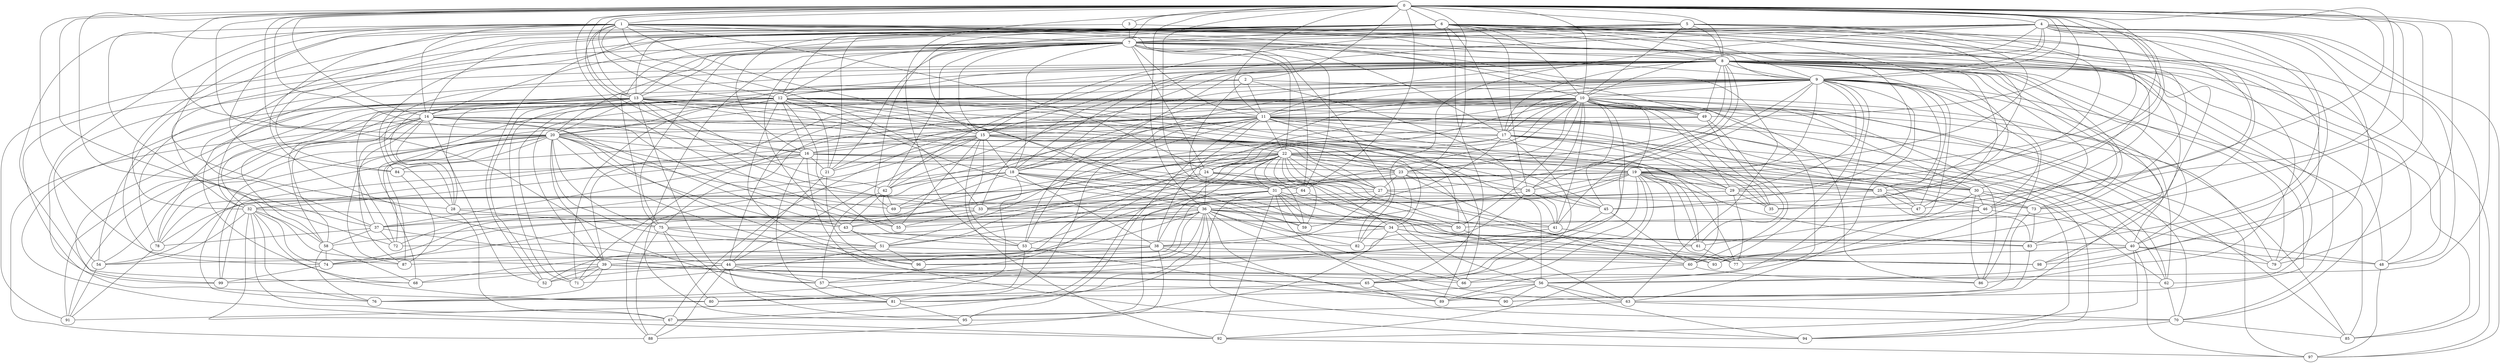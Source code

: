 strict graph "" {
	0	[w=-3];
	1	[w=5];
	0 -- 1	[w=-16];
	2	[w=-13];
	0 -- 2	[w=-14];
	3	[w=4];
	0 -- 3	[w=-3];
	4	[w=15];
	0 -- 4	[w=-13];
	5	[w=15];
	0 -- 5	[w=-4];
	6	[w=-9];
	0 -- 6	[w=12];
	7	[w=-2];
	0 -- 7	[w=-11];
	8	[w=3];
	0 -- 8	[w=13];
	9	[w=-9];
	0 -- 9	[w=-8];
	10	[w=-9];
	0 -- 10	[w=3];
	11	[w=3];
	0 -- 11	[w=-5];
	12	[w=-13];
	0 -- 12	[w=-13];
	13	[w=-15];
	0 -- 13	[w=2];
	14	[w=6];
	0 -- 14	[w=2];
	16	[w=14];
	0 -- 16	[w=-15];
	19	[w=-3];
	0 -- 19	[w=-3];
	20	[w=15];
	0 -- 20	[w=-10];
	23	[w=4];
	0 -- 23	[w=2];
	25	[w=-5];
	0 -- 25	[w=-9];
	29	[w=16];
	0 -- 29	[w=-8];
	31	[w=-9];
	0 -- 31	[w=7];
	34	[w=-6];
	0 -- 34	[w=13];
	35	[w=7];
	0 -- 35	[w=-5];
	36	[w=6];
	0 -- 36	[w=-5];
	37	[w=-11];
	0 -- 37	[w=2];
	39	[w=14];
	0 -- 39	[w=-16];
	43	[w=-16];
	0 -- 43	[w=-16];
	46	[w=-8];
	0 -- 46	[w=8];
	49	[w=-13];
	0 -- 49	[w=-3];
	53	[w=-12];
	0 -- 53	[w=-16];
	55	[w=-3];
	0 -- 55	[w=5];
	56	[w=-4];
	0 -- 56	[w=-2];
	57	[w=-13];
	0 -- 57	[w=-7];
	64	[w=-10];
	0 -- 64	[w=-16];
	79	[w=4];
	0 -- 79	[w=-16];
	87	[w=-3];
	0 -- 87	[w=5];
	98	[w=-11];
	0 -- 98	[w=7];
	1 -- 7	[w=-11];
	1 -- 8	[w=-16];
	1 -- 9	[w=-9];
	1 -- 10	[w=9];
	1 -- 12	[w=-10];
	1 -- 13	[w=-13];
	1 -- 14	[w=-10];
	1 -- 16	[w=-12];
	24	[w=-4];
	1 -- 24	[w=-11];
	28	[w=-12];
	1 -- 28	[w=-4];
	33	[w=-7];
	1 -- 33	[w=-3];
	44	[w=-15];
	1 -- 44	[w=15];
	48	[w=-6];
	1 -- 48	[w=-10];
	59	[w=13];
	1 -- 59	[w=-15];
	63	[w=-12];
	1 -- 63	[w=2];
	1 -- 64	[w=5];
	68	[w=-14];
	1 -- 68	[w=5];
	72	[w=-9];
	1 -- 72	[w=11];
	80	[w=2];
	1 -- 80	[w=10];
	84	[w=-16];
	1 -- 84	[w=-7];
	86	[w=-12];
	1 -- 86	[w=-3];
	2 -- 11	[w=-13];
	2 -- 12	[w=-4];
	40	[w=-8];
	2 -- 40	[w=6];
	41	[w=2];
	2 -- 41	[w=-12];
	2 -- 59	[w=-5];
	71	[w=-13];
	2 -- 71	[w=4];
	3 -- 7	[w=8];
	3 -- 25	[w=-7];
	32	[w=11];
	3 -- 32	[w=2];
	4 -- 7	[w=-3];
	4 -- 8	[w=15];
	4 -- 9	[w=4];
	4 -- 10	[w=16];
	4 -- 13	[w=-3];
	4 -- 14	[w=-4];
	18	[w=6];
	4 -- 18	[w=-16];
	30	[w=-4];
	4 -- 30	[w=2];
	4 -- 32	[w=-15];
	4 -- 40	[w=2];
	47	[w=7];
	4 -- 47	[w=6];
	4 -- 48	[w=-11];
	75	[w=-10];
	4 -- 75	[w=-9];
	4 -- 79	[w=-4];
	82	[w=4];
	4 -- 82	[w=-2];
	83	[w=-9];
	4 -- 83	[w=6];
	85	[w=11];
	4 -- 85	[w=-16];
	97	[w=-13];
	4 -- 97	[w=-10];
	5 -- 7	[w=5];
	5 -- 8	[w=7];
	5 -- 10	[w=7];
	15	[w=14];
	5 -- 15	[w=-15];
	5 -- 19	[w=14];
	45	[w=-12];
	5 -- 45	[w=-10];
	70	[w=11];
	5 -- 70	[w=6];
	5 -- 84	[w=-2];
	91	[w=-3];
	5 -- 91	[w=12];
	93	[w=-15];
	5 -- 93	[w=-13];
	6 -- 7	[w=8];
	6 -- 8	[w=-10];
	6 -- 9	[w=3];
	6 -- 10	[w=11];
	6 -- 12	[w=-11];
	6 -- 13	[w=-10];
	6 -- 14	[w=5];
	6 -- 15	[w=14];
	6 -- 16	[w=-10];
	17	[w=-13];
	6 -- 17	[w=5];
	21	[w=10];
	6 -- 21	[w=-12];
	26	[w=-11];
	6 -- 26	[w=7];
	6 -- 35	[w=-15];
	6 -- 37	[w=16];
	6 -- 45	[w=5];
	6 -- 46	[w=-14];
	6 -- 48	[w=13];
	52	[w=-2];
	6 -- 52	[w=-2];
	6 -- 56	[w=-15];
	6 -- 63	[w=-6];
	65	[w=12];
	6 -- 65	[w=-11];
	69	[w=-16];
	6 -- 69	[w=6];
	73	[w=7];
	6 -- 73	[w=4];
	74	[w=-7];
	6 -- 74	[w=-16];
	6 -- 84	[w=12];
	7 -- 8	[w=3];
	7 -- 9	[w=-9];
	7 -- 11	[w=2];
	7 -- 12	[w=-11];
	7 -- 13	[w=-6];
	7 -- 15	[w=-9];
	7 -- 17	[w=-5];
	7 -- 18	[w=8];
	7 -- 20	[w=14];
	7 -- 21	[w=8];
	22	[w=15];
	7 -- 22	[w=2];
	7 -- 24	[w=-13];
	7 -- 32	[w=14];
	42	[w=-15];
	7 -- 42	[w=-3];
	7 -- 43	[w=-16];
	7 -- 49	[w=10];
	7 -- 64	[w=-16];
	7 -- 73	[w=-13];
	7 -- 75	[w=3];
	7 -- 82	[w=-3];
	95	[w=2];
	7 -- 95	[w=12];
	7 -- 98	[w=-7];
	99	[w=-14];
	7 -- 99	[w=-3];
	8 -- 9	[w=-7];
	8 -- 11	[w=-6];
	8 -- 12	[w=-11];
	8 -- 13	[w=6];
	8 -- 15	[w=9];
	8 -- 17	[w=-7];
	8 -- 18	[w=-5];
	8 -- 23	[w=-15];
	8 -- 26	[w=12];
	8 -- 28	[w=-5];
	8 -- 33	[w=-13];
	8 -- 40	[w=14];
	8 -- 41	[w=5];
	8 -- 42	[w=-13];
	8 -- 47	[w=-12];
	8 -- 48	[w=5];
	8 -- 49	[w=-16];
	8 -- 53	[w=15];
	54	[w=-15];
	8 -- 54	[w=3];
	61	[w=-15];
	8 -- 61	[w=-7];
	62	[w=5];
	8 -- 62	[w=-6];
	8 -- 70	[w=-14];
	8 -- 71	[w=-6];
	8 -- 73	[w=7];
	77	[w=2];
	8 -- 77	[w=-12];
	78	[w=2];
	8 -- 78	[w=6];
	8 -- 79	[w=10];
	8 -- 83	[w=12];
	8 -- 85	[w=-12];
	90	[w=-16];
	8 -- 90	[w=-15];
	8 -- 97	[w=-10];
	9 -- 10	[w=-5];
	9 -- 11	[w=7];
	9 -- 17	[w=-14];
	9 -- 18	[w=2];
	9 -- 19	[w=12];
	9 -- 20	[w=14];
	9 -- 24	[w=4];
	9 -- 25	[w=-8];
	27	[w=-6];
	9 -- 27	[w=-6];
	9 -- 28	[w=4];
	9 -- 29	[w=-2];
	9 -- 42	[w=-3];
	9 -- 46	[w=-2];
	9 -- 47	[w=11];
	9 -- 62	[w=-2];
	9 -- 63	[w=-9];
	66	[w=-4];
	9 -- 66	[w=14];
	9 -- 69	[w=-11];
	9 -- 82	[w=4];
	9 -- 85	[w=-5];
	9 -- 86	[w=-14];
	9 -- 93	[w=-10];
	10 -- 11	[w=-7];
	10 -- 17	[w=-7];
	10 -- 19	[w=10];
	10 -- 21	[w=16];
	10 -- 22	[w=-4];
	10 -- 23	[w=-16];
	10 -- 24	[w=-13];
	10 -- 26	[w=-9];
	10 -- 29	[w=-12];
	10 -- 30	[w=13];
	10 -- 31	[w=10];
	10 -- 35	[w=-9];
	10 -- 39	[w=7];
	10 -- 41	[w=4];
	10 -- 44	[w=-8];
	10 -- 45	[w=-12];
	10 -- 49	[w=-13];
	50	[w=5];
	10 -- 50	[w=13];
	10 -- 56	[w=6];
	58	[w=12];
	10 -- 58	[w=8];
	10 -- 65	[w=14];
	67	[w=4];
	10 -- 67	[w=-11];
	10 -- 70	[w=10];
	10 -- 75	[w=13];
	10 -- 85	[w=-3];
	10 -- 86	[w=2];
	96	[w=-2];
	10 -- 96	[w=-2];
	10 -- 97	[w=-4];
	11 -- 15	[w=5];
	11 -- 16	[w=-14];
	11 -- 18	[w=-3];
	11 -- 20	[w=-15];
	11 -- 22	[w=-13];
	11 -- 30	[w=10];
	11 -- 35	[w=6];
	38	[w=3];
	11 -- 38	[w=-5];
	11 -- 42	[w=7];
	11 -- 45	[w=13];
	11 -- 47	[w=-16];
	11 -- 53	[w=-9];
	60	[w=-16];
	11 -- 60	[w=-13];
	11 -- 66	[w=-2];
	11 -- 68	[w=-12];
	11 -- 71	[w=-16];
	11 -- 77	[w=-5];
	11 -- 79	[w=15];
	81	[w=2];
	11 -- 81	[w=14];
	11 -- 85	[w=-8];
	94	[w=5];
	11 -- 94	[w=11];
	11 -- 95	[w=-4];
	12 -- 14	[w=16];
	12 -- 15	[w=7];
	12 -- 16	[w=15];
	12 -- 20	[w=-5];
	12 -- 21	[w=-5];
	12 -- 22	[w=14];
	12 -- 31	[w=12];
	12 -- 32	[w=8];
	12 -- 38	[w=-11];
	12 -- 39	[w=-7];
	12 -- 49	[w=14];
	12 -- 50	[w=2];
	51	[w=-10];
	12 -- 51	[w=-14];
	12 -- 56	[w=-6];
	12 -- 58	[w=-4];
	12 -- 62	[w=8];
	12 -- 67	[w=-10];
	12 -- 78	[w=-11];
	12 -- 79	[w=-15];
	12 -- 82	[w=15];
	12 -- 86	[w=3];
	12 -- 87	[w=-5];
	12 -- 99	[w=15];
	13 -- 14	[w=-16];
	13 -- 19	[w=-11];
	13 -- 20	[w=8];
	13 -- 27	[w=-12];
	13 -- 28	[w=-4];
	13 -- 30	[w=12];
	13 -- 33	[w=-10];
	13 -- 34	[w=12];
	13 -- 37	[w=-15];
	13 -- 42	[w=14];
	13 -- 49	[w=9];
	13 -- 52	[w=-8];
	13 -- 54	[w=-4];
	13 -- 57	[w=10];
	13 -- 64	[w=13];
	13 -- 68	[w=10];
	13 -- 71	[w=-14];
	14 -- 17	[w=4];
	14 -- 27	[w=11];
	14 -- 28	[w=-7];
	14 -- 29	[w=7];
	14 -- 52	[w=9];
	14 -- 55	[w=-2];
	14 -- 58	[w=2];
	14 -- 61	[w=-2];
	14 -- 65	[w=8];
	14 -- 72	[w=-4];
	14 -- 87	[w=16];
	88	[w=6];
	14 -- 88	[w=-3];
	14 -- 91	[w=2];
	15 -- 16	[w=12];
	15 -- 18	[w=-12];
	15 -- 21	[w=-5];
	15 -- 23	[w=7];
	15 -- 32	[w=5];
	15 -- 37	[w=-9];
	15 -- 40	[w=7];
	15 -- 44	[w=14];
	15 -- 45	[w=7];
	15 -- 53	[w=-12];
	15 -- 55	[w=13];
	89	[w=5];
	15 -- 89	[w=-10];
	92	[w=-7];
	15 -- 92	[w=-15];
	16 -- 19	[w=4];
	16 -- 21	[w=3];
	16 -- 23	[w=12];
	16 -- 30	[w=11];
	16 -- 32	[w=9];
	16 -- 37	[w=-11];
	16 -- 81	[w=9];
	16 -- 94	[w=-16];
	16 -- 99	[w=-10];
	17 -- 22	[w=4];
	17 -- 24	[w=16];
	17 -- 29	[w=-5];
	17 -- 35	[w=-8];
	17 -- 36	[w=-4];
	17 -- 43	[w=-3];
	17 -- 46	[w=9];
	17 -- 62	[w=-16];
	17 -- 65	[w=9];
	18 -- 31	[w=-3];
	18 -- 34	[w=15];
	18 -- 36	[w=11];
	18 -- 38	[w=-6];
	18 -- 42	[w=-8];
	18 -- 56	[w=-16];
	18 -- 72	[w=-16];
	18 -- 78	[w=13];
	18 -- 80	[w=15];
	19 -- 25	[w=-12];
	19 -- 26	[w=4];
	19 -- 29	[w=-2];
	19 -- 30	[w=-4];
	19 -- 33	[w=-4];
	19 -- 52	[w=12];
	19 -- 58	[w=-15];
	19 -- 61	[w=5];
	19 -- 65	[w=-3];
	19 -- 66	[w=-16];
	19 -- 73	[w=-14];
	19 -- 74	[w=-10];
	19 -- 78	[w=-14];
	19 -- 83	[w=9];
	19 -- 92	[w=11];
	19 -- 98	[w=-2];
	20 -- 22	[w=-3];
	20 -- 36	[w=11];
	20 -- 39	[w=12];
	20 -- 43	[w=9];
	20 -- 51	[w=-2];
	20 -- 54	[w=12];
	20 -- 64	[w=-13];
	20 -- 69	[w=-8];
	20 -- 72	[w=5];
	20 -- 75	[w=-4];
	76	[w=7];
	20 -- 76	[w=-16];
	20 -- 78	[w=10];
	20 -- 84	[w=2];
	20 -- 87	[w=-8];
	20 -- 91	[w=15];
	20 -- 96	[w=-3];
	20 -- 99	[w=-3];
	21 -- 44	[w=16];
	21 -- 96	[w=-6];
	22 -- 23	[w=9];
	22 -- 24	[w=-9];
	22 -- 25	[w=-2];
	22 -- 26	[w=-2];
	22 -- 27	[w=-6];
	22 -- 31	[w=-10];
	22 -- 33	[w=-8];
	22 -- 34	[w=6];
	22 -- 38	[w=7];
	22 -- 41	[w=13];
	22 -- 50	[w=7];
	22 -- 59	[w=5];
	22 -- 67	[w=-13];
	22 -- 69	[w=13];
	22 -- 74	[w=4];
	22 -- 77	[w=-3];
	22 -- 84	[w=8];
	22 -- 88	[w=10];
	22 -- 94	[w=3];
	22 -- 95	[w=-2];
	23 -- 25	[w=7];
	23 -- 26	[w=-5];
	23 -- 27	[w=-13];
	23 -- 31	[w=-13];
	23 -- 54	[w=5];
	23 -- 60	[w=-12];
	23 -- 82	[w=5];
	24 -- 27	[w=15];
	24 -- 36	[w=2];
	24 -- 51	[w=-6];
	24 -- 57	[w=2];
	24 -- 64	[w=4];
	24 -- 77	[w=-11];
	25 -- 46	[w=3];
	25 -- 47	[w=15];
	25 -- 74	[w=11];
	25 -- 83	[w=-11];
	26 -- 39	[w=11];
	26 -- 41	[w=4];
	26 -- 45	[w=-3];
	26 -- 59	[w=-8];
	27 -- 28	[w=-5];
	27 -- 38	[w=-3];
	27 -- 47	[w=10];
	27 -- 93	[w=12];
	28 -- 67	[w=-10];
	28 -- 75	[w=-9];
	29 -- 35	[w=-15];
	29 -- 36	[w=-8];
	29 -- 44	[w=-6];
	29 -- 73	[w=10];
	29 -- 77	[w=11];
	30 -- 46	[w=-9];
	30 -- 60	[w=-12];
	30 -- 62	[w=-4];
	30 -- 73	[w=-5];
	30 -- 86	[w=11];
	31 -- 33	[w=-14];
	31 -- 40	[w=-5];
	31 -- 50	[w=-6];
	31 -- 51	[w=-9];
	31 -- 53	[w=10];
	31 -- 59	[w=15];
	31 -- 81	[w=3];
	31 -- 90	[w=6];
	31 -- 92	[w=-9];
	31 -- 98	[w=9];
	32 -- 34	[w=13];
	32 -- 54	[w=-6];
	32 -- 58	[w=-14];
	32 -- 67	[w=14];
	32 -- 74	[w=15];
	32 -- 76	[w=15];
	32 -- 80	[w=-8];
	32 -- 92	[w=-15];
	33 -- 34	[w=2];
	33 -- 37	[w=10];
	33 -- 55	[w=7];
	34 -- 38	[w=-7];
	34 -- 40	[w=-7];
	34 -- 66	[w=-3];
	34 -- 83	[w=14];
	34 -- 88	[w=9];
	36 -- 41	[w=7];
	36 -- 43	[w=3];
	36 -- 50	[w=-15];
	36 -- 55	[w=-15];
	36 -- 59	[w=13];
	36 -- 61	[w=9];
	36 -- 63	[w=-14];
	36 -- 66	[w=9];
	36 -- 68	[w=-8];
	36 -- 72	[w=-14];
	36 -- 75	[w=7];
	36 -- 76	[w=-4];
	36 -- 81	[w=11];
	36 -- 89	[w=6];
	36 -- 94	[w=13];
	36 -- 96	[w=-14];
	37 -- 58	[w=5];
	37 -- 72	[w=5];
	37 -- 78	[w=8];
	37 -- 90	[w=-12];
	38 -- 39	[w=15];
	38 -- 54	[w=-3];
	38 -- 60	[w=-9];
	38 -- 90	[w=-7];
	38 -- 95	[w=-11];
	39 -- 52	[w=8];
	39 -- 56	[w=10];
	39 -- 65	[w=12];
	39 -- 66	[w=-11];
	39 -- 68	[w=8];
	39 -- 71	[w=8];
	39 -- 76	[w=11];
	40 -- 44	[w=5];
	40 -- 48	[w=9];
	40 -- 79	[w=11];
	40 -- 92	[w=9];
	40 -- 97	[w=9];
	40 -- 98	[w=14];
	41 -- 57	[w=12];
	41 -- 61	[w=-2];
	42 -- 43	[w=-13];
	42 -- 55	[w=-12];
	42 -- 57	[w=-10];
	42 -- 69	[w=7];
	43 -- 51	[w=-5];
	43 -- 53	[w=-12];
	44 -- 52	[w=3];
	44 -- 57	[w=-10];
	44 -- 62	[w=-7];
	44 -- 88	[w=3];
	44 -- 95	[w=-14];
	44 -- 99	[w=-13];
	45 -- 60	[w=-7];
	45 -- 96	[w=-8];
	46 -- 48	[w=4];
	46 -- 50	[w=14];
	46 -- 93	[w=-3];
	48 -- 97	[w=7];
	49 -- 51	[w=-15];
	49 -- 60	[w=4];
	49 -- 61	[w=11];
	49 -- 84	[w=12];
	50 -- 63	[w=9];
	51 -- 71	[w=-5];
	51 -- 87	[w=14];
	51 -- 93	[w=-2];
	51 -- 96	[w=-3];
	53 -- 80	[w=-13];
	53 -- 89	[w=11];
	54 -- 91	[w=5];
	56 -- 63	[w=-9];
	56 -- 76	[w=-10];
	56 -- 89	[w=6];
	56 -- 90	[w=-12];
	56 -- 94	[w=16];
	57 -- 81	[w=13];
	58 -- 68	[w=-7];
	58 -- 74	[w=-13];
	58 -- 76	[w=7];
	60 -- 86	[w=2];
	60 -- 89	[w=16];
	61 -- 77	[w=13];
	62 -- 70	[w=15];
	63 -- 67	[w=-3];
	63 -- 70	[w=-12];
	64 -- 69	[w=10];
	64 -- 93	[w=13];
	65 -- 70	[w=9];
	65 -- 80	[w=15];
	67 -- 88	[w=14];
	67 -- 92	[w=-11];
	70 -- 85	[w=5];
	70 -- 94	[w=-8];
	73 -- 83	[w=-16];
	73 -- 89	[w=16];
	74 -- 99	[w=3];
	75 -- 80	[w=-3];
	75 -- 81	[w=-15];
	75 -- 82	[w=-9];
	75 -- 88	[w=-4];
	75 -- 98	[w=4];
	78 -- 91	[w=-5];
	81 -- 91	[w=-4];
	81 -- 95	[w=-7];
	83 -- 90	[w=2];
	84 -- 87	[w=7];
	92 -- 97	[w=12];
}
